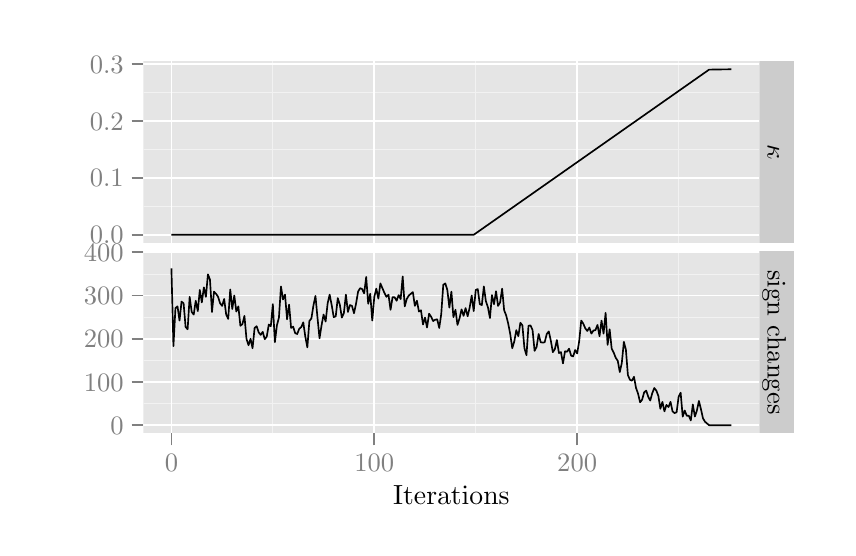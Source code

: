 % Created by tikzDevice version 0.7.0 on 2014-05-16 17:50:41
% !TEX encoding = UTF-8 Unicode
\begin{tikzpicture}[x=1pt,y=1pt]
\definecolor[named]{fillColor}{rgb}{1.00,1.00,1.00}
\path[use as bounding box,fill=fillColor,fill opacity=0.00] (0,0) rectangle (289.08,180.67);
\begin{scope}
\path[clip] (  0.00,  0.00) rectangle (289.08,180.67);
\definecolor[named]{drawColor}{rgb}{1.00,1.00,1.00}
\definecolor[named]{fillColor}{rgb}{1.00,1.00,1.00}

\path[draw=drawColor,line width= 0.6pt,line join=round,line cap=round,fill=fillColor] ( -0.00,  0.00) rectangle (289.08,180.68);
\end{scope}
\begin{scope}
\path[clip] ( 41.82,102.84) rectangle (264.40,168.63);
\definecolor[named]{fillColor}{rgb}{0.90,0.90,0.90}

\path[fill=fillColor] ( 41.82,102.84) rectangle (264.40,168.63);
\definecolor[named]{drawColor}{rgb}{0.95,0.95,0.95}

\path[draw=drawColor,line width= 0.3pt,line join=round] ( 41.82,116.12) --
	(264.40,116.12);

\path[draw=drawColor,line width= 0.3pt,line join=round] ( 41.82,136.69) --
	(264.40,136.69);

\path[draw=drawColor,line width= 0.3pt,line join=round] ( 41.82,157.27) --
	(264.40,157.27);

\path[draw=drawColor,line width= 0.3pt,line join=round] ( 88.59,102.84) --
	( 88.59,168.63);

\path[draw=drawColor,line width= 0.3pt,line join=round] (161.91,102.84) --
	(161.91,168.63);

\path[draw=drawColor,line width= 0.3pt,line join=round] (235.22,102.84) --
	(235.22,168.63);
\definecolor[named]{drawColor}{rgb}{1.00,1.00,1.00}

\path[draw=drawColor,line width= 0.6pt,line join=round] ( 41.82,105.83) --
	(264.40,105.83);

\path[draw=drawColor,line width= 0.6pt,line join=round] ( 41.82,126.41) --
	(264.40,126.41);

\path[draw=drawColor,line width= 0.6pt,line join=round] ( 41.82,146.98) --
	(264.40,146.98);

\path[draw=drawColor,line width= 0.6pt,line join=round] ( 41.82,167.56) --
	(264.40,167.56);

\path[draw=drawColor,line width= 0.6pt,line join=round] ( 51.94,102.84) --
	( 51.94,168.63);

\path[draw=drawColor,line width= 0.6pt,line join=round] (125.25,102.84) --
	(125.25,168.63);

\path[draw=drawColor,line width= 0.6pt,line join=round] (198.56,102.84) --
	(198.56,168.63);
\definecolor[named]{drawColor}{rgb}{0.00,0.00,0.00}

\path[draw=drawColor,line width= 0.6pt,line join=round] ( 51.94,105.83) --
	( 52.67,105.83) --
	( 53.40,105.83) --
	( 54.14,105.83) --
	( 54.87,105.83) --
	( 55.60,105.83) --
	( 56.34,105.83) --
	( 57.07,105.83) --
	( 57.80,105.83) --
	( 58.53,105.83) --
	( 59.27,105.83) --
	( 60.00,105.83) --
	( 60.73,105.83) --
	( 61.47,105.83) --
	( 62.20,105.83) --
	( 62.93,105.83) --
	( 63.67,105.83) --
	( 64.40,105.83) --
	( 65.13,105.83) --
	( 65.87,105.83) --
	( 66.60,105.83) --
	( 67.33,105.83) --
	( 68.07,105.83) --
	( 68.80,105.83) --
	( 69.53,105.83) --
	( 70.27,105.83) --
	( 71.00,105.83) --
	( 71.73,105.83) --
	( 72.46,105.83) --
	( 73.20,105.83) --
	( 73.93,105.83) --
	( 74.66,105.83) --
	( 75.40,105.83) --
	( 76.13,105.83) --
	( 76.86,105.83) --
	( 77.60,105.83) --
	( 78.33,105.83) --
	( 79.06,105.83) --
	( 79.80,105.83) --
	( 80.53,105.83) --
	( 81.26,105.83) --
	( 82.00,105.83) --
	( 82.73,105.83) --
	( 83.46,105.83) --
	( 84.19,105.83) --
	( 84.93,105.83) --
	( 85.66,105.83) --
	( 86.39,105.83) --
	( 87.13,105.83) --
	( 87.86,105.83) --
	( 88.59,105.83) --
	( 89.33,105.83) --
	( 90.06,105.83) --
	( 90.79,105.83) --
	( 91.53,105.83) --
	( 92.26,105.83) --
	( 92.99,105.83) --
	( 93.73,105.83) --
	( 94.46,105.83) --
	( 95.19,105.83) --
	( 95.93,105.83) --
	( 96.66,105.83) --
	( 97.39,105.83) --
	( 98.12,105.83) --
	( 98.86,105.83) --
	( 99.59,105.83) --
	(100.32,105.83) --
	(101.06,105.83) --
	(101.79,105.83) --
	(102.52,105.83) --
	(103.26,105.83) --
	(103.99,105.83) --
	(104.72,105.83) --
	(105.46,105.83) --
	(106.19,105.83) --
	(106.92,105.83) --
	(107.66,105.83) --
	(108.39,105.83) --
	(109.12,105.83) --
	(109.85,105.83) --
	(110.59,105.83) --
	(111.32,105.83) --
	(112.05,105.83) --
	(112.79,105.83) --
	(113.52,105.83) --
	(114.25,105.83) --
	(114.99,105.83) --
	(115.72,105.83) --
	(116.45,105.83) --
	(117.19,105.83) --
	(117.92,105.83) --
	(118.65,105.83) --
	(119.39,105.83) --
	(120.12,105.83) --
	(120.85,105.83) --
	(121.59,105.83) --
	(122.32,105.83) --
	(123.05,105.83) --
	(123.78,105.83) --
	(124.52,105.83) --
	(125.25,105.83) --
	(125.98,105.83) --
	(126.72,105.83) --
	(127.45,105.83) --
	(128.18,105.83) --
	(128.92,105.83) --
	(129.65,105.83) --
	(130.38,105.83) --
	(131.12,105.83) --
	(131.85,105.83) --
	(132.58,105.83) --
	(133.32,105.83) --
	(134.05,105.83) --
	(134.78,105.83) --
	(135.51,105.83) --
	(136.25,105.83) --
	(136.98,105.83) --
	(137.71,105.83) --
	(138.45,105.83) --
	(139.18,105.83) --
	(139.91,105.83) --
	(140.65,105.83) --
	(141.38,105.83) --
	(142.11,105.83) --
	(142.85,105.83) --
	(143.58,105.83) --
	(144.31,105.83) --
	(145.05,105.83) --
	(145.78,105.83) --
	(146.51,105.83) --
	(147.24,105.83) --
	(147.98,105.83) --
	(148.71,105.83) --
	(149.44,105.83) --
	(150.18,105.83) --
	(150.91,105.83) --
	(151.64,105.83) --
	(152.38,105.83) --
	(153.11,105.83) --
	(153.84,105.83) --
	(154.58,105.83) --
	(155.31,105.83) --
	(156.04,105.83) --
	(156.78,105.83) --
	(157.51,105.83) --
	(158.24,105.83) --
	(158.98,105.83) --
	(159.71,105.83) --
	(160.44,105.83) --
	(161.17,105.83) --
	(161.91,106.34) --
	(162.64,106.86) --
	(163.37,107.37) --
	(164.11,107.89) --
	(164.84,108.40) --
	(165.57,108.92) --
	(166.31,109.43) --
	(167.04,109.94) --
	(167.77,110.46) --
	(168.51,110.97) --
	(169.24,111.49) --
	(169.97,112.00) --
	(170.71,112.52) --
	(171.44,113.03) --
	(172.17,113.55) --
	(172.90,114.06) --
	(173.64,114.57) --
	(174.37,115.09) --
	(175.10,115.60) --
	(175.84,116.12) --
	(176.57,116.63) --
	(177.30,117.15) --
	(178.04,117.66) --
	(178.77,118.18) --
	(179.50,118.69) --
	(180.24,119.20) --
	(180.97,119.72) --
	(181.70,120.23) --
	(182.44,120.75) --
	(183.17,121.26) --
	(183.90,121.78) --
	(184.64,122.29) --
	(185.37,122.81) --
	(186.10,123.32) --
	(186.83,123.83) --
	(187.57,124.35) --
	(188.30,124.86) --
	(189.03,125.38) --
	(189.77,125.89) --
	(190.50,126.41) --
	(191.23,126.92) --
	(191.97,127.43) --
	(192.70,127.95) --
	(193.43,128.46) --
	(194.17,128.98) --
	(194.90,129.49) --
	(195.63,130.01) --
	(196.37,130.52) --
	(197.10,131.04) --
	(197.83,131.55) --
	(198.56,132.06) --
	(199.30,132.58) --
	(200.03,133.09) --
	(200.76,133.61) --
	(201.50,134.12) --
	(202.23,134.64) --
	(202.96,135.15) --
	(203.70,135.67) --
	(204.43,136.18) --
	(205.16,136.69) --
	(205.90,137.21) --
	(206.63,137.72) --
	(207.36,138.24) --
	(208.10,138.75) --
	(208.83,139.27) --
	(209.56,139.78) --
	(210.29,140.30) --
	(211.03,140.81) --
	(211.76,141.32) --
	(212.49,141.84) --
	(213.23,142.35) --
	(213.96,142.87) --
	(214.69,143.38) --
	(215.43,143.90) --
	(216.16,144.41) --
	(216.89,144.93) --
	(217.63,145.44) --
	(218.36,145.95) --
	(219.09,146.47) --
	(219.83,146.98) --
	(220.56,147.50) --
	(221.29,148.01) --
	(222.03,148.53) --
	(222.76,149.04) --
	(223.49,149.56) --
	(224.22,150.07) --
	(224.96,150.58) --
	(225.69,151.10) --
	(226.42,151.61) --
	(227.16,152.13) --
	(227.89,152.64) --
	(228.62,153.16) --
	(229.36,153.67) --
	(230.09,154.19) --
	(230.82,154.70) --
	(231.56,155.21) --
	(232.29,155.73) --
	(233.02,156.24) --
	(233.76,156.76) --
	(234.49,157.27) --
	(235.22,157.79) --
	(235.95,158.30) --
	(236.69,158.82) --
	(237.42,159.33) --
	(238.15,159.84) --
	(238.89,160.36) --
	(239.62,160.87) --
	(240.35,161.39) --
	(241.09,161.90) --
	(241.82,162.42) --
	(242.55,162.93) --
	(243.29,163.45) --
	(244.02,163.96) --
	(244.75,164.47) --
	(245.49,164.99) --
	(246.22,165.50) --
	(246.95,165.52) --
	(247.69,165.53) --
	(248.42,165.54) --
	(249.15,165.55) --
	(249.88,165.57) --
	(250.62,165.58) --
	(251.35,165.59) --
	(252.08,165.60) --
	(252.82,165.61) --
	(253.55,165.63) --
	(254.28,165.64);
\end{scope}
\begin{scope}
\path[clip] ( 41.82, 34.03) rectangle (264.40, 99.83);
\definecolor[named]{fillColor}{rgb}{0.90,0.90,0.90}

\path[fill=fillColor] ( 41.82, 34.03) rectangle (264.40, 99.83);
\definecolor[named]{drawColor}{rgb}{0.95,0.95,0.95}

\path[draw=drawColor,line width= 0.3pt,line join=round] ( 41.82, 44.83) --
	(264.40, 44.83);

\path[draw=drawColor,line width= 0.3pt,line join=round] ( 41.82, 60.45) --
	(264.40, 60.45);

\path[draw=drawColor,line width= 0.3pt,line join=round] ( 41.82, 76.07) --
	(264.40, 76.07);

\path[draw=drawColor,line width= 0.3pt,line join=round] ( 41.82, 91.68) --
	(264.40, 91.68);

\path[draw=drawColor,line width= 0.3pt,line join=round] ( 88.59, 34.03) --
	( 88.59, 99.83);

\path[draw=drawColor,line width= 0.3pt,line join=round] (161.91, 34.03) --
	(161.91, 99.83);

\path[draw=drawColor,line width= 0.3pt,line join=round] (235.22, 34.03) --
	(235.22, 99.83);
\definecolor[named]{drawColor}{rgb}{1.00,1.00,1.00}

\path[draw=drawColor,line width= 0.6pt,line join=round] ( 41.82, 37.03) --
	(264.40, 37.03);

\path[draw=drawColor,line width= 0.6pt,line join=round] ( 41.82, 52.64) --
	(264.40, 52.64);

\path[draw=drawColor,line width= 0.6pt,line join=round] ( 41.82, 68.26) --
	(264.40, 68.26);

\path[draw=drawColor,line width= 0.6pt,line join=round] ( 41.82, 83.87) --
	(264.40, 83.87);

\path[draw=drawColor,line width= 0.6pt,line join=round] ( 41.82, 99.49) --
	(264.40, 99.49);

\path[draw=drawColor,line width= 0.6pt,line join=round] ( 51.94, 34.03) --
	( 51.94, 99.83);

\path[draw=drawColor,line width= 0.6pt,line join=round] (125.25, 34.03) --
	(125.25, 99.83);

\path[draw=drawColor,line width= 0.6pt,line join=round] (198.56, 34.03) --
	(198.56, 99.83);
\definecolor[named]{drawColor}{rgb}{0.00,0.00,0.00}

\path[draw=drawColor,line width= 0.6pt,line join=round] ( 51.94, 93.71) --
	( 52.67, 65.60) --
	( 53.40, 79.35) --
	( 54.14, 79.97) --
	( 54.87, 74.82) --
	( 55.60, 81.69) --
	( 56.34, 81.06) --
	( 57.07, 72.47) --
	( 57.80, 71.69) --
	( 58.53, 83.41) --
	( 59.27, 77.94) --
	( 60.00, 77.00) --
	( 60.73, 82.00) --
	( 61.47, 78.25) --
	( 62.20, 85.90) --
	( 62.93, 81.38) --
	( 63.67, 86.84) --
	( 64.40, 83.41) --
	( 65.13, 91.53) --
	( 65.87, 89.65) --
	( 66.60, 77.94) --
	( 67.33, 85.28) --
	( 68.07, 84.50) --
	( 68.80, 83.41) --
	( 69.53, 81.06) --
	( 70.27, 80.13) --
	( 71.00, 82.63) --
	( 71.73, 77.00) --
	( 72.46, 75.44) --
	( 73.20, 86.06) --
	( 73.93, 79.03) --
	( 74.66, 83.87) --
	( 75.40, 78.10) --
	( 76.13, 79.97) --
	( 76.86, 72.94) --
	( 77.60, 73.57) --
	( 78.33, 76.53) --
	( 79.06, 68.26) --
	( 79.80, 65.92) --
	( 80.53, 68.26) --
	( 81.26, 64.82) --
	( 82.00, 72.16) --
	( 82.73, 72.79) --
	( 83.46, 70.60) --
	( 84.19, 69.66) --
	( 84.93, 70.76) --
	( 85.66, 68.10) --
	( 86.39, 69.04) --
	( 87.13, 73.41) --
	( 87.86, 72.79) --
	( 88.59, 80.75) --
	( 89.33, 67.01) --
	( 90.06, 73.10) --
	( 90.79, 75.91) --
	( 91.53, 87.15) --
	( 92.26, 82.47) --
	( 92.99, 84.19) --
	( 93.73, 75.29) --
	( 94.46, 80.60) --
	( 95.19, 72.16) --
	( 95.93, 72.63) --
	( 96.66, 70.29) --
	( 97.39, 69.98) --
	( 98.12, 71.85) --
	( 98.86, 72.47) --
	( 99.59, 74.19) --
	(100.32, 69.04) --
	(101.06, 65.13) --
	(101.79, 74.66) --
	(102.52, 75.60) --
	(103.26, 80.28) --
	(103.99, 83.72) --
	(104.72, 75.91) --
	(105.46, 68.41) --
	(106.19, 73.10) --
	(106.92, 77.00) --
	(107.66, 74.50) --
	(108.39, 81.06) --
	(109.12, 84.19) --
	(109.85, 80.44) --
	(110.59, 76.07) --
	(111.32, 76.38) --
	(112.05, 82.94) --
	(112.79, 80.60) --
	(113.52, 75.91) --
	(114.25, 77.47) --
	(114.99, 84.19) --
	(115.72, 77.94) --
	(116.45, 80.44) --
	(117.19, 80.13) --
	(117.92, 77.47) --
	(118.65, 80.91) --
	(119.39, 85.28) --
	(120.12, 86.53) --
	(120.85, 86.22) --
	(121.59, 84.66) --
	(122.32, 90.59) --
	(123.05, 80.91) --
	(123.78, 84.50) --
	(124.52, 74.82) --
	(125.25, 83.41) --
	(125.98, 86.37) --
	(126.72, 82.78) --
	(127.45, 88.25) --
	(128.18, 86.53) --
	(128.92, 84.81) --
	(129.65, 83.41) --
	(130.38, 84.19) --
	(131.12, 78.72) --
	(131.85, 83.25) --
	(132.58, 83.25) --
	(133.32, 82.00) --
	(134.05, 84.03) --
	(134.78, 82.63) --
	(135.51, 90.75) --
	(136.25, 79.97) --
	(136.98, 82.63) --
	(137.71, 83.87) --
	(138.45, 84.50) --
	(139.18, 85.12) --
	(139.91, 80.13) --
	(140.65, 82.00) --
	(141.38, 78.10) --
	(142.11, 78.56) --
	(142.85, 73.41) --
	(143.58, 75.91) --
	(144.31, 72.32) --
	(145.05, 77.32) --
	(145.78, 76.22) --
	(146.51, 74.66) --
	(147.24, 75.13) --
	(147.98, 75.29) --
	(148.71, 72.16) --
	(149.44, 77.16) --
	(150.18, 87.78) --
	(150.91, 88.25) --
	(151.64, 85.90) --
	(152.38, 79.50) --
	(153.11, 85.28) --
	(153.84, 76.07) --
	(154.58, 78.72) --
	(155.31, 73.26) --
	(156.04, 75.60) --
	(156.78, 78.88) --
	(157.51, 76.53) --
	(158.24, 79.35) --
	(158.98, 76.38) --
	(159.71, 79.50) --
	(160.44, 83.87) --
	(161.17, 78.25) --
	(161.91, 85.90) --
	(162.64, 86.22) --
	(163.37, 80.75) --
	(164.11, 80.44) --
	(164.84, 87.15) --
	(165.57, 81.84) --
	(166.31, 79.66) --
	(167.04, 75.75) --
	(167.77, 84.03) --
	(168.51, 80.75) --
	(169.24, 85.44) --
	(169.97, 80.13) --
	(170.71, 81.38) --
	(171.44, 86.37) --
	(172.17, 78.56) --
	(172.90, 76.69) --
	(173.64, 73.72) --
	(174.37, 69.98) --
	(175.10, 64.82) --
	(175.84, 67.32) --
	(176.57, 71.38) --
	(177.30, 69.19) --
	(178.04, 74.04) --
	(178.77, 73.10) --
	(179.50, 64.82) --
	(180.24, 62.32) --
	(180.97, 72.94) --
	(181.70, 73.10) --
	(182.44, 71.38) --
	(183.17, 63.89) --
	(183.90, 65.29) --
	(184.64, 69.98) --
	(185.37, 67.01) --
	(186.10, 66.85) --
	(186.83, 67.01) --
	(187.57, 69.98) --
	(188.30, 70.91) --
	(189.03, 67.63) --
	(189.77, 63.42) --
	(190.50, 64.51) --
	(191.23, 67.79) --
	(191.97, 63.10) --
	(192.70, 63.42) --
	(193.43, 59.36) --
	(194.17, 63.73) --
	(194.90, 63.57) --
	(195.63, 64.67) --
	(196.37, 62.17) --
	(197.10, 61.86) --
	(197.83, 64.20) --
	(198.56, 62.95) --
	(199.30, 67.48) --
	(200.03, 74.82) --
	(200.76, 73.72) --
	(201.50, 72.01) --
	(202.23, 71.07) --
	(202.96, 72.32) --
	(203.70, 70.13) --
	(204.43, 71.23) --
	(205.16, 71.38) --
	(205.90, 73.26) --
	(206.63, 69.19) --
	(207.36, 74.82) --
	(208.10, 70.13) --
	(208.83, 77.63) --
	(209.56, 66.07) --
	(210.29, 71.69) --
	(211.03, 64.67) --
	(211.76, 63.26) --
	(212.49, 61.39) --
	(213.23, 60.29) --
	(213.96, 56.23) --
	(214.69, 59.51) --
	(215.43, 67.16) --
	(216.16, 64.35) --
	(216.89, 55.14) --
	(217.63, 53.42) --
	(218.36, 53.11) --
	(219.09, 54.52) --
	(219.83, 50.46) --
	(220.56, 48.43) --
	(221.29, 45.30) --
	(222.03, 46.24) --
	(222.76, 48.89) --
	(223.49, 49.52) --
	(224.22, 47.33) --
	(224.96, 45.93) --
	(225.69, 48.58) --
	(226.42, 50.46) --
	(227.16, 49.52) --
	(227.89, 47.64) --
	(228.62, 42.96) --
	(229.36, 45.46) --
	(230.09, 42.02) --
	(230.82, 44.36) --
	(231.56, 43.58) --
	(232.29, 45.46) --
	(233.02, 42.02) --
	(233.76, 41.40) --
	(234.49, 41.71) --
	(235.22, 47.33) --
	(235.95, 48.74) --
	(236.69, 40.15) --
	(237.42, 42.33) --
	(238.15, 40.46) --
	(238.89, 40.46) --
	(239.62, 38.74) --
	(240.35, 44.52) --
	(241.09, 40.15) --
	(241.82, 42.33) --
	(242.55, 45.77) --
	(243.29, 42.80) --
	(244.02, 39.52) --
	(244.75, 38.27) --
	(245.49, 37.65) --
	(246.22, 37.03) --
	(246.95, 37.03) --
	(247.69, 37.03) --
	(248.42, 37.03) --
	(249.15, 37.03) --
	(249.88, 37.03) --
	(250.62, 37.03) --
	(251.35, 37.03) --
	(252.08, 37.03) --
	(252.82, 37.03) --
	(253.55, 37.03) --
	(254.28, 37.03);
\end{scope}
\begin{scope}
\path[clip] (  0.00,  0.00) rectangle (289.08,180.67);
\definecolor[named]{drawColor}{rgb}{0.50,0.50,0.50}

\node[text=drawColor,anchor=base east,inner sep=0pt, outer sep=0pt, scale=  0.96] at ( 34.71,102.52) {0.0};

\node[text=drawColor,anchor=base east,inner sep=0pt, outer sep=0pt, scale=  0.96] at ( 34.71,123.10) {0.1};

\node[text=drawColor,anchor=base east,inner sep=0pt, outer sep=0pt, scale=  0.96] at ( 34.71,143.68) {0.2};

\node[text=drawColor,anchor=base east,inner sep=0pt, outer sep=0pt, scale=  0.96] at ( 34.71,164.26) {0.3};
\end{scope}
\begin{scope}
\path[clip] (  0.00,  0.00) rectangle (289.08,180.67);
\definecolor[named]{drawColor}{rgb}{0.50,0.50,0.50}

\path[draw=drawColor,line width= 0.6pt,line join=round] ( 37.55,105.83) --
	( 41.82,105.83);

\path[draw=drawColor,line width= 0.6pt,line join=round] ( 37.55,126.41) --
	( 41.82,126.41);

\path[draw=drawColor,line width= 0.6pt,line join=round] ( 37.55,146.98) --
	( 41.82,146.98);

\path[draw=drawColor,line width= 0.6pt,line join=round] ( 37.55,167.56) --
	( 41.82,167.56);
\end{scope}
\begin{scope}
\path[clip] (  0.00,  0.00) rectangle (289.08,180.67);
\definecolor[named]{drawColor}{rgb}{0.50,0.50,0.50}

\node[text=drawColor,anchor=base east,inner sep=0pt, outer sep=0pt, scale=  0.96] at ( 34.71, 33.72) {0};

\node[text=drawColor,anchor=base east,inner sep=0pt, outer sep=0pt, scale=  0.96] at ( 34.71, 49.34) {100};

\node[text=drawColor,anchor=base east,inner sep=0pt, outer sep=0pt, scale=  0.96] at ( 34.71, 64.95) {200};

\node[text=drawColor,anchor=base east,inner sep=0pt, outer sep=0pt, scale=  0.96] at ( 34.71, 80.57) {300};

\node[text=drawColor,anchor=base east,inner sep=0pt, outer sep=0pt, scale=  0.96] at ( 34.71, 96.19) {400};
\end{scope}
\begin{scope}
\path[clip] (  0.00,  0.00) rectangle (289.08,180.67);
\definecolor[named]{drawColor}{rgb}{0.50,0.50,0.50}

\path[draw=drawColor,line width= 0.6pt,line join=round] ( 37.55, 37.03) --
	( 41.82, 37.03);

\path[draw=drawColor,line width= 0.6pt,line join=round] ( 37.55, 52.64) --
	( 41.82, 52.64);

\path[draw=drawColor,line width= 0.6pt,line join=round] ( 37.55, 68.26) --
	( 41.82, 68.26);

\path[draw=drawColor,line width= 0.6pt,line join=round] ( 37.55, 83.87) --
	( 41.82, 83.87);

\path[draw=drawColor,line width= 0.6pt,line join=round] ( 37.55, 99.49) --
	( 41.82, 99.49);
\end{scope}
\begin{scope}
\path[clip] (264.40,102.84) rectangle (277.04,168.63);
\definecolor[named]{fillColor}{rgb}{0.80,0.80,0.80}

\path[fill=fillColor] (264.40,102.84) rectangle (277.04,168.63);
\definecolor[named]{drawColor}{rgb}{0.00,0.00,0.00}

\node[text=drawColor,rotate=270.00,anchor=base,inner sep=0pt, outer sep=0pt, scale=  0.96] at (267.41,135.73) {\(\kappa\)};
\end{scope}
\begin{scope}
\path[clip] (264.40, 34.03) rectangle (277.04, 99.83);
\definecolor[named]{fillColor}{rgb}{0.80,0.80,0.80}

\path[fill=fillColor] (264.40, 34.03) rectangle (277.04, 99.83);
\definecolor[named]{drawColor}{rgb}{0.00,0.00,0.00}

\node[text=drawColor,rotate=270.00,anchor=base,inner sep=0pt, outer sep=0pt, scale=  0.96] at (267.41, 66.93) {sign changes};
\end{scope}
\begin{scope}
\path[clip] (  0.00,  0.00) rectangle (289.08,180.67);
\definecolor[named]{drawColor}{rgb}{0.50,0.50,0.50}

\path[draw=drawColor,line width= 0.6pt,line join=round] ( 51.94, 29.77) --
	( 51.94, 34.03);

\path[draw=drawColor,line width= 0.6pt,line join=round] (125.25, 29.77) --
	(125.25, 34.03);

\path[draw=drawColor,line width= 0.6pt,line join=round] (198.56, 29.77) --
	(198.56, 34.03);
\end{scope}
\begin{scope}
\path[clip] (  0.00,  0.00) rectangle (289.08,180.67);
\definecolor[named]{drawColor}{rgb}{0.50,0.50,0.50}

\node[text=drawColor,anchor=base,inner sep=0pt, outer sep=0pt, scale=  0.96] at ( 51.94, 20.31) {0};

\node[text=drawColor,anchor=base,inner sep=0pt, outer sep=0pt, scale=  0.96] at (125.25, 20.31) {100};

\node[text=drawColor,anchor=base,inner sep=0pt, outer sep=0pt, scale=  0.96] at (198.56, 20.31) {200};
\end{scope}
\begin{scope}
\path[clip] (  0.00,  0.00) rectangle (289.08,180.67);
\definecolor[named]{drawColor}{rgb}{0.00,0.00,0.00}

\node[text=drawColor,anchor=base,inner sep=0pt, outer sep=0pt, scale=  1] at (153.11,  8.53) {Iterations};
\end{scope}
\end{tikzpicture}
